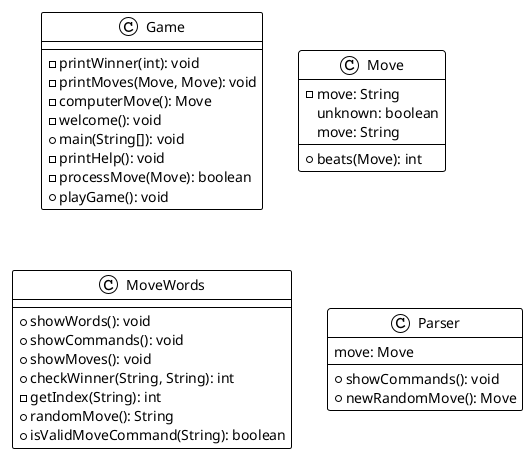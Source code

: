 @startuml

!theme plain
top to bottom direction
skinparam linetype ortho

class Game {
  - printWinner(int): void
  - printMoves(Move, Move): void
  - computerMove(): Move
  - welcome(): void
  + main(String[]): void
  - printHelp(): void
  - processMove(Move): boolean
  + playGame(): void
}
class Move {
  - move: String
  + beats(Move): int
   unknown: boolean
   move: String
}
class MoveWords {
  + showWords(): void
  + showCommands(): void
  + showMoves(): void
  + checkWinner(String, String): int
  - getIndex(String): int
  + randomMove(): String
  + isValidMoveCommand(String): boolean
}
class Parser {
  + showCommands(): void
  + newRandomMove(): Move
   move: Move
}

@enduml

